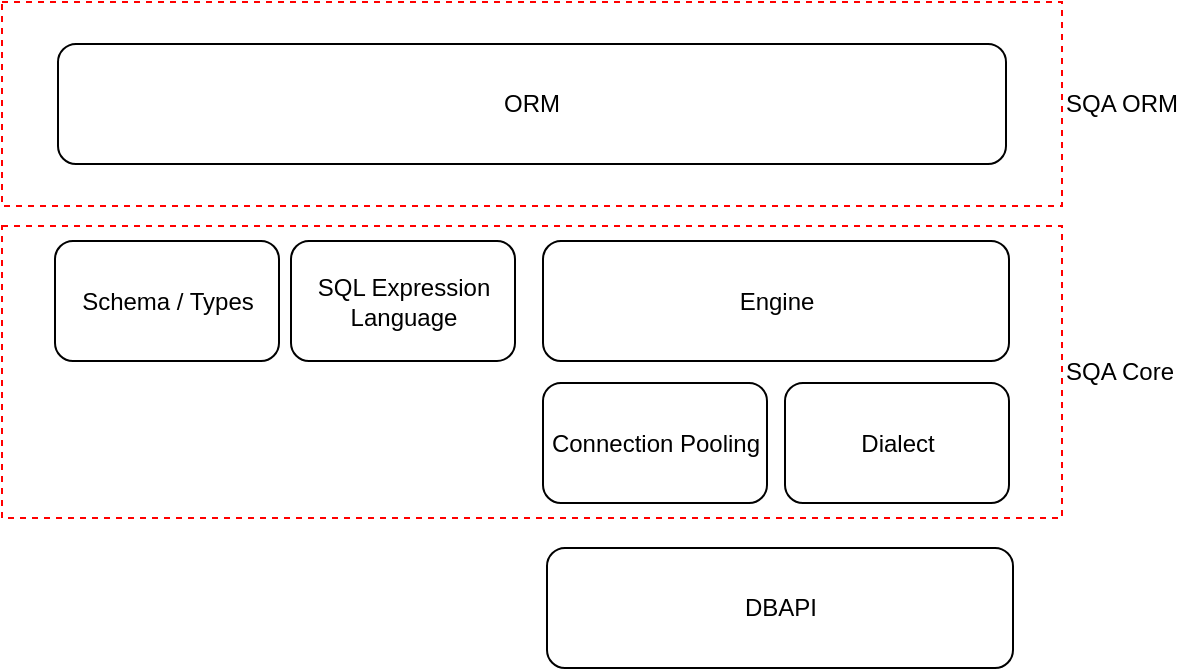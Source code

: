 <mxfile version="14.5.1" type="device"><diagram id="TKRCgVnDyjaCsykozWyi" name="Page-1"><mxGraphModel dx="1553" dy="567" grid="0" gridSize="10" guides="1" tooltips="1" connect="1" arrows="1" fold="1" page="0" pageScale="1" pageWidth="827" pageHeight="1169" math="0" shadow="0"><root><mxCell id="0"/><mxCell id="1" parent="0"/><mxCell id="lvdBEKWxl_0uGGj6jn9E-19" value="" style="group" vertex="1" connectable="0" parent="1"><mxGeometry x="-8" y="61" width="530" height="333" as="geometry"/></mxCell><mxCell id="lvdBEKWxl_0uGGj6jn9E-13" value="" style="group" vertex="1" connectable="0" parent="lvdBEKWxl_0uGGj6jn9E-19"><mxGeometry y="112" width="530" height="146" as="geometry"/></mxCell><mxCell id="lvdBEKWxl_0uGGj6jn9E-2" value="SQA Core" style="rounded=0;whiteSpace=wrap;html=1;dashed=1;strokeColor=#FF0000;labelPosition=right;verticalLabelPosition=middle;align=left;verticalAlign=middle;" vertex="1" parent="lvdBEKWxl_0uGGj6jn9E-13"><mxGeometry width="530" height="146" as="geometry"/></mxCell><mxCell id="lvdBEKWxl_0uGGj6jn9E-12" value="" style="group" vertex="1" connectable="0" parent="lvdBEKWxl_0uGGj6jn9E-13"><mxGeometry x="26.5" y="7.5" width="479" height="131" as="geometry"/></mxCell><mxCell id="lvdBEKWxl_0uGGj6jn9E-6" value="Schema / Types" style="rounded=1;whiteSpace=wrap;html=1;" vertex="1" parent="lvdBEKWxl_0uGGj6jn9E-12"><mxGeometry width="112" height="60" as="geometry"/></mxCell><mxCell id="lvdBEKWxl_0uGGj6jn9E-7" value="SQL Expression Language" style="rounded=1;whiteSpace=wrap;html=1;" vertex="1" parent="lvdBEKWxl_0uGGj6jn9E-12"><mxGeometry x="118" width="112" height="60" as="geometry"/></mxCell><mxCell id="lvdBEKWxl_0uGGj6jn9E-8" value="Engine" style="rounded=1;whiteSpace=wrap;html=1;" vertex="1" parent="lvdBEKWxl_0uGGj6jn9E-12"><mxGeometry x="244" width="233" height="60" as="geometry"/></mxCell><mxCell id="lvdBEKWxl_0uGGj6jn9E-9" value="Connection Pooling" style="rounded=1;whiteSpace=wrap;html=1;" vertex="1" parent="lvdBEKWxl_0uGGj6jn9E-12"><mxGeometry x="244" y="71" width="112" height="60" as="geometry"/></mxCell><mxCell id="lvdBEKWxl_0uGGj6jn9E-10" value="Dialect" style="rounded=1;whiteSpace=wrap;html=1;" vertex="1" parent="lvdBEKWxl_0uGGj6jn9E-12"><mxGeometry x="365" y="71" width="112" height="60" as="geometry"/></mxCell><mxCell id="lvdBEKWxl_0uGGj6jn9E-14" value="" style="group" vertex="1" connectable="0" parent="lvdBEKWxl_0uGGj6jn9E-19"><mxGeometry width="530" height="102" as="geometry"/></mxCell><mxCell id="lvdBEKWxl_0uGGj6jn9E-3" value="SQA ORM" style="rounded=0;whiteSpace=wrap;html=1;dashed=1;strokeColor=#FF0000;labelPosition=right;verticalLabelPosition=middle;align=left;verticalAlign=middle;" vertex="1" parent="lvdBEKWxl_0uGGj6jn9E-14"><mxGeometry width="530" height="102" as="geometry"/></mxCell><mxCell id="lvdBEKWxl_0uGGj6jn9E-4" value="ORM" style="rounded=1;whiteSpace=wrap;html=1;" vertex="1" parent="lvdBEKWxl_0uGGj6jn9E-14"><mxGeometry x="28" y="21" width="474" height="60" as="geometry"/></mxCell><mxCell id="lvdBEKWxl_0uGGj6jn9E-1" value="DBAPI" style="rounded=1;whiteSpace=wrap;html=1;" vertex="1" parent="lvdBEKWxl_0uGGj6jn9E-19"><mxGeometry x="272.5" y="273" width="233" height="60" as="geometry"/></mxCell></root></mxGraphModel></diagram></mxfile>